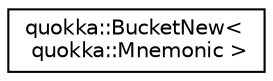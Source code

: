digraph "Graphical Class Hierarchy"
{
 // LATEX_PDF_SIZE
  edge [fontname="Helvetica",fontsize="10",labelfontname="Helvetica",labelfontsize="10"];
  node [fontname="Helvetica",fontsize="10",shape=record];
  rankdir="LR";
  Node0 [label="quokka::BucketNew\<\l quokka::Mnemonic \>",height=0.2,width=0.4,color="black", fillcolor="white", style="filled",URL="$classquokka_1_1BucketNew.html",tooltip=" "];
}
